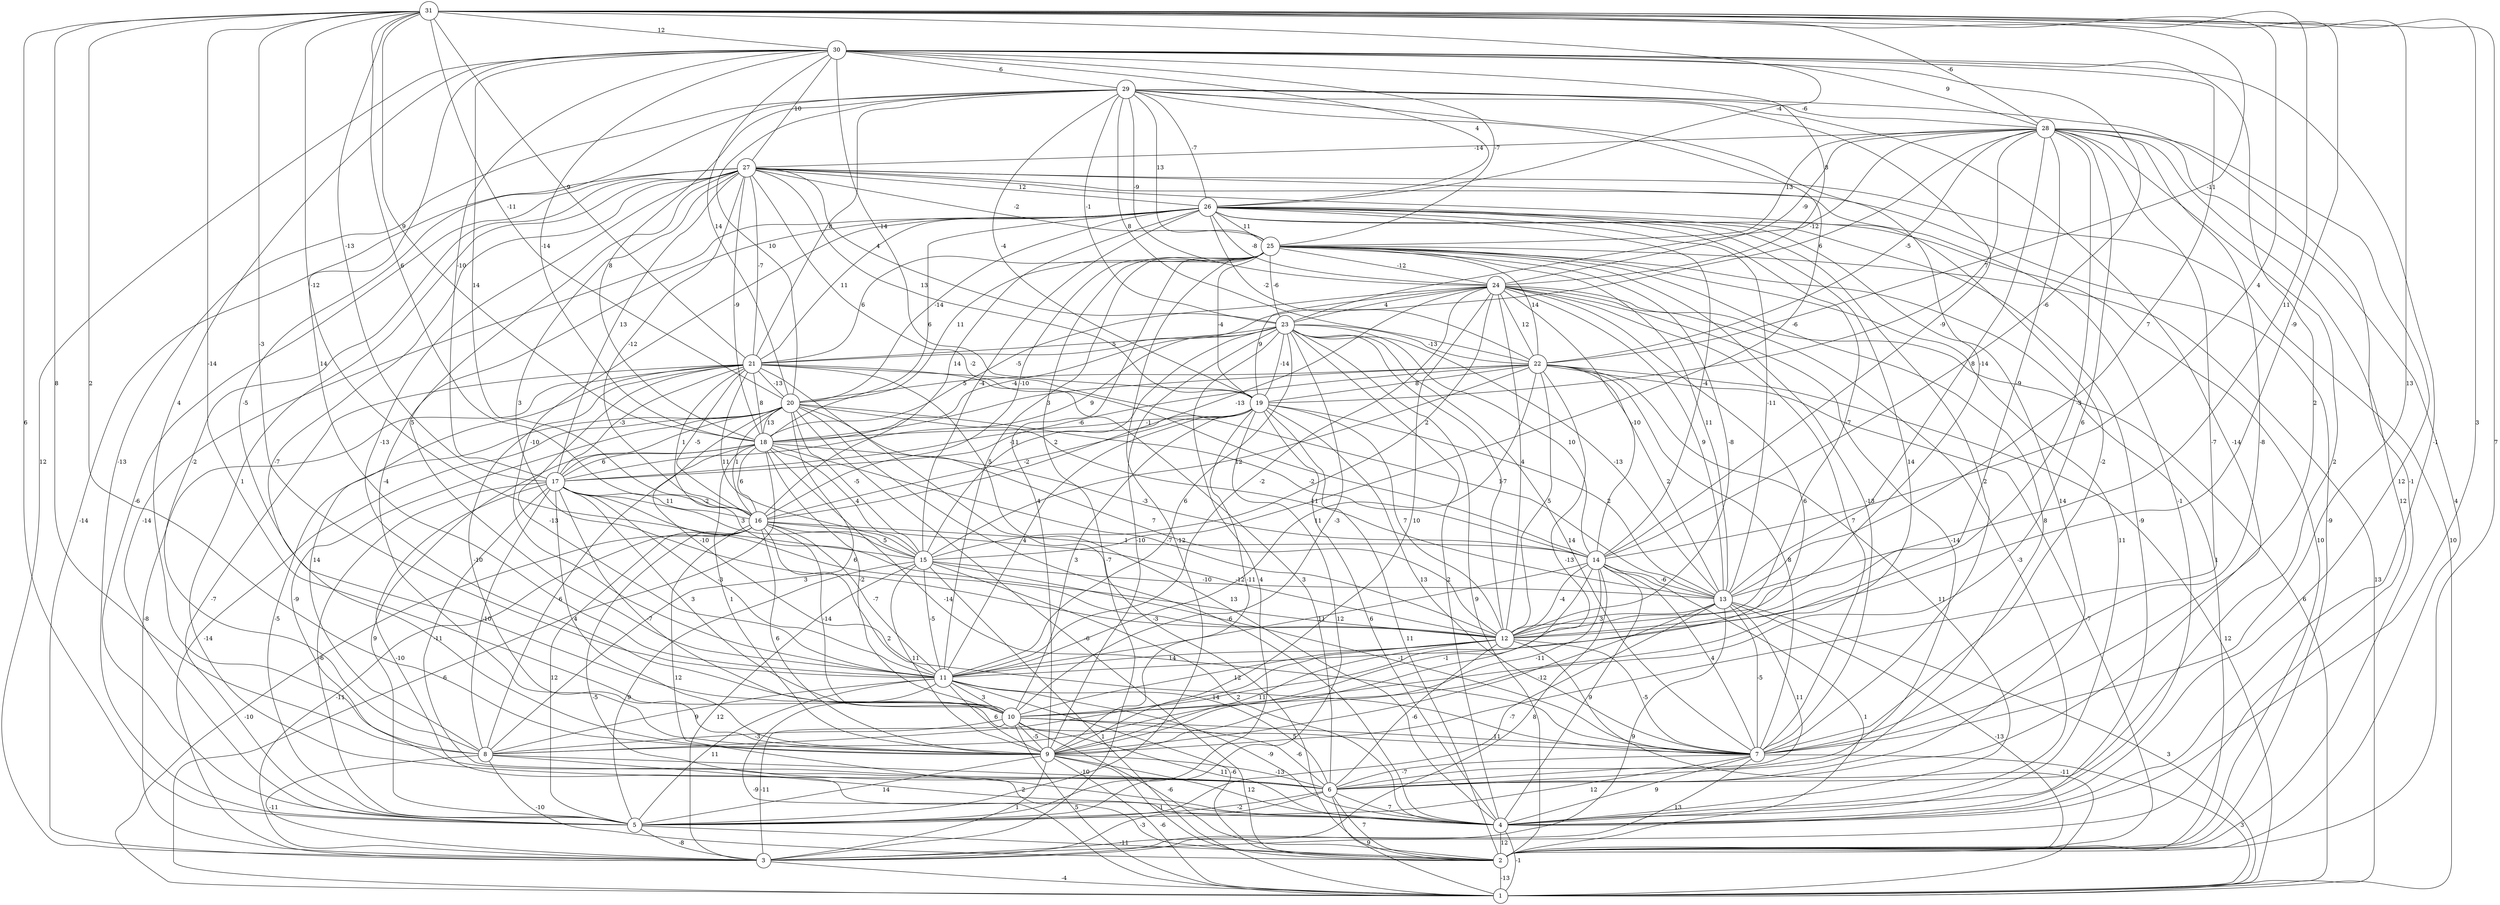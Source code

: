 graph { 
	 fontname="Helvetica,Arial,sans-serif" 
	 node [shape = circle]; 
	 31 -- 2 [label = "7"];
	 31 -- 4 [label = "3"];
	 31 -- 5 [label = "6"];
	 31 -- 7 [label = "13"];
	 31 -- 8 [label = "8"];
	 31 -- 9 [label = "2"];
	 31 -- 10 [label = "-14"];
	 31 -- 11 [label = "-3"];
	 31 -- 12 [label = "-9"];
	 31 -- 13 [label = "11"];
	 31 -- 14 [label = "4"];
	 31 -- 15 [label = "-12"];
	 31 -- 16 [label = "6"];
	 31 -- 17 [label = "-13"];
	 31 -- 18 [label = "9"];
	 31 -- 20 [label = "-11"];
	 31 -- 21 [label = "9"];
	 31 -- 22 [label = "-11"];
	 31 -- 26 [label = "-4"];
	 31 -- 28 [label = "-6"];
	 31 -- 30 [label = "12"];
	 30 -- 3 [label = "12"];
	 30 -- 4 [label = "-1"];
	 30 -- 7 [label = "2"];
	 30 -- 8 [label = "4"];
	 30 -- 11 [label = "14"];
	 30 -- 13 [label = "7"];
	 30 -- 14 [label = "-6"];
	 30 -- 16 [label = "14"];
	 30 -- 17 [label = "-10"];
	 30 -- 18 [label = "-14"];
	 30 -- 19 [label = "-14"];
	 30 -- 20 [label = "14"];
	 30 -- 24 [label = "8"];
	 30 -- 25 [label = "-7"];
	 30 -- 26 [label = "4"];
	 30 -- 27 [label = "10"];
	 30 -- 28 [label = "9"];
	 30 -- 29 [label = "6"];
	 29 -- 2 [label = "-1"];
	 29 -- 5 [label = "-13"];
	 29 -- 6 [label = "-14"];
	 29 -- 10 [label = "-5"];
	 29 -- 12 [label = "-14"];
	 29 -- 14 [label = "-9"];
	 29 -- 15 [label = "-6"];
	 29 -- 18 [label = "8"];
	 29 -- 19 [label = "-4"];
	 29 -- 20 [label = "10"];
	 29 -- 21 [label = "8"];
	 29 -- 22 [label = "8"];
	 29 -- 23 [label = "-1"];
	 29 -- 24 [label = "-9"];
	 29 -- 25 [label = "13"];
	 29 -- 26 [label = "-7"];
	 29 -- 28 [label = "-6"];
	 28 -- 2 [label = "4"];
	 28 -- 3 [label = "12"];
	 28 -- 4 [label = "12"];
	 28 -- 6 [label = "2"];
	 28 -- 7 [label = "-8"];
	 28 -- 9 [label = "-7"];
	 28 -- 10 [label = "6"];
	 28 -- 11 [label = "-3"];
	 28 -- 12 [label = "-9"];
	 28 -- 13 [label = "8"];
	 28 -- 19 [label = "7"];
	 28 -- 21 [label = "6"];
	 28 -- 22 [label = "-5"];
	 28 -- 23 [label = "-12"];
	 28 -- 24 [label = "-9"];
	 28 -- 25 [label = "13"];
	 28 -- 27 [label = "-14"];
	 27 -- 1 [label = "10"];
	 27 -- 2 [label = "-9"];
	 27 -- 3 [label = "-14"];
	 27 -- 4 [label = "-1"];
	 27 -- 5 [label = "-6"];
	 27 -- 6 [label = "1"];
	 27 -- 7 [label = "-2"];
	 27 -- 8 [label = "-2"];
	 27 -- 9 [label = "-7"];
	 27 -- 10 [label = "-13"];
	 27 -- 11 [label = "5"];
	 27 -- 12 [label = "3"];
	 27 -- 14 [label = "-2"];
	 27 -- 16 [label = "-12"];
	 27 -- 17 [label = "13"];
	 27 -- 18 [label = "-9"];
	 27 -- 19 [label = "13"];
	 27 -- 21 [label = "-7"];
	 27 -- 23 [label = "4"];
	 27 -- 25 [label = "-2"];
	 27 -- 26 [label = "12"];
	 26 -- 2 [label = "10"];
	 26 -- 4 [label = "-9"];
	 26 -- 5 [label = "-14"];
	 26 -- 6 [label = "14"];
	 26 -- 7 [label = "2"];
	 26 -- 9 [label = "-4"];
	 26 -- 10 [label = "14"];
	 26 -- 11 [label = "-10"];
	 26 -- 12 [label = "-7"];
	 26 -- 13 [label = "-11"];
	 26 -- 14 [label = "-4"];
	 26 -- 15 [label = "-4"];
	 26 -- 16 [label = "14"];
	 26 -- 18 [label = "6"];
	 26 -- 20 [label = "-14"];
	 26 -- 21 [label = "11"];
	 26 -- 22 [label = "-2"];
	 26 -- 24 [label = "-8"];
	 26 -- 25 [label = "11"];
	 25 -- 1 [label = "13"];
	 25 -- 2 [label = "1"];
	 25 -- 3 [label = "-7"];
	 25 -- 4 [label = "11"];
	 25 -- 5 [label = "-12"];
	 25 -- 6 [label = "8"];
	 25 -- 7 [label = "-13"];
	 25 -- 9 [label = "4"];
	 25 -- 11 [label = "5"];
	 25 -- 12 [label = "-8"];
	 25 -- 13 [label = "11"];
	 25 -- 16 [label = "-10"];
	 25 -- 19 [label = "-4"];
	 25 -- 20 [label = "11"];
	 25 -- 21 [label = "6"];
	 25 -- 22 [label = "14"];
	 25 -- 23 [label = "-6"];
	 25 -- 24 [label = "-12"];
	 24 -- 1 [label = "6"];
	 24 -- 4 [label = "-3"];
	 24 -- 6 [label = "-14"];
	 24 -- 7 [label = "7"];
	 24 -- 9 [label = "10"];
	 24 -- 10 [label = "6"];
	 24 -- 11 [label = "-2"];
	 24 -- 12 [label = "4"];
	 24 -- 13 [label = "9"];
	 24 -- 14 [label = "-10"];
	 24 -- 15 [label = "2"];
	 24 -- 16 [label = "-13"];
	 24 -- 18 [label = "-5"];
	 24 -- 19 [label = "9"];
	 24 -- 22 [label = "12"];
	 24 -- 23 [label = "4"];
	 23 -- 2 [label = "9"];
	 23 -- 4 [label = "2"];
	 23 -- 5 [label = "4"];
	 23 -- 7 [label = "14"];
	 23 -- 9 [label = "-10"];
	 23 -- 10 [label = "-3"];
	 23 -- 11 [label = "6"];
	 23 -- 12 [label = "-7"];
	 23 -- 13 [label = "-13"];
	 23 -- 14 [label = "10"];
	 23 -- 15 [label = "2"];
	 23 -- 17 [label = "9"];
	 23 -- 18 [label = "-4"];
	 23 -- 19 [label = "-14"];
	 23 -- 21 [label = "5"];
	 23 -- 22 [label = "-13"];
	 22 -- 1 [label = "12"];
	 22 -- 2 [label = "-7"];
	 22 -- 4 [label = "11"];
	 22 -- 7 [label = "8"];
	 22 -- 9 [label = "-13"];
	 22 -- 11 [label = "11"];
	 22 -- 12 [label = "5"];
	 22 -- 13 [label = "2"];
	 22 -- 15 [label = "12"];
	 22 -- 17 [label = "-6"];
	 22 -- 18 [label = "3"];
	 22 -- 19 [label = "8"];
	 22 -- 20 [label = "5"];
	 21 -- 2 [label = "-3"];
	 21 -- 3 [label = "-8"];
	 21 -- 4 [label = "13"];
	 21 -- 5 [label = "-7"];
	 21 -- 6 [label = "3"];
	 21 -- 8 [label = "14"];
	 21 -- 9 [label = "-10"];
	 21 -- 11 [label = "-13"];
	 21 -- 12 [label = "-2"];
	 21 -- 13 [label = "1"];
	 21 -- 15 [label = "11"];
	 21 -- 16 [label = "-5"];
	 21 -- 17 [label = "-3"];
	 21 -- 18 [label = "8"];
	 21 -- 20 [label = "-13"];
	 20 -- 2 [label = "-6"];
	 20 -- 3 [label = "-14"];
	 20 -- 4 [label = "-6"];
	 20 -- 5 [label = "-5"];
	 20 -- 6 [label = "-9"];
	 20 -- 8 [label = "3"];
	 20 -- 11 [label = "-10"];
	 20 -- 12 [label = "7"];
	 20 -- 13 [label = "11"];
	 20 -- 14 [label = "-2"];
	 20 -- 15 [label = "-5"];
	 20 -- 16 [label = "1"];
	 20 -- 17 [label = "1"];
	 20 -- 18 [label = "13"];
	 19 -- 2 [label = "11"];
	 19 -- 4 [label = "6"];
	 19 -- 5 [label = "12"];
	 19 -- 7 [label = "13"];
	 19 -- 9 [label = "-11"];
	 19 -- 10 [label = "3"];
	 19 -- 11 [label = "4"];
	 19 -- 12 [label = "7"];
	 19 -- 13 [label = "2"];
	 19 -- 16 [label = "-2"];
	 19 -- 17 [label = "-11"];
	 19 -- 18 [label = "-1"];
	 18 -- 1 [label = "6"];
	 18 -- 5 [label = "9"];
	 18 -- 7 [label = "-14"];
	 18 -- 8 [label = "6"];
	 18 -- 9 [label = "1"];
	 18 -- 10 [label = "-2"];
	 18 -- 12 [label = "-7"];
	 18 -- 14 [label = "-3"];
	 18 -- 15 [label = "4"];
	 18 -- 16 [label = "6"];
	 18 -- 17 [label = "6"];
	 17 -- 4 [label = "-10"];
	 17 -- 5 [label = "-6"];
	 17 -- 6 [label = "-11"];
	 17 -- 7 [label = "-7"];
	 17 -- 8 [label = "-10"];
	 17 -- 9 [label = "4"];
	 17 -- 10 [label = "3"];
	 17 -- 11 [label = "-3"];
	 17 -- 12 [label = "6"];
	 17 -- 15 [label = "3"];
	 17 -- 16 [label = "11"];
	 16 -- 1 [label = "-10"];
	 16 -- 2 [label = "-5"];
	 16 -- 3 [label = "-11"];
	 16 -- 4 [label = "12"];
	 16 -- 5 [label = "12"];
	 16 -- 7 [label = "2"];
	 16 -- 9 [label = "6"];
	 16 -- 10 [label = "-14"];
	 16 -- 11 [label = "-7"];
	 16 -- 12 [label = "-12"];
	 16 -- 14 [label = "1"];
	 16 -- 15 [label = "5"];
	 15 -- 1 [label = "1"];
	 15 -- 3 [label = "12"];
	 15 -- 4 [label = "2"];
	 15 -- 5 [label = "9"];
	 15 -- 7 [label = "-1"];
	 15 -- 9 [label = "11"];
	 15 -- 11 [label = "-5"];
	 15 -- 13 [label = "-10"];
	 14 -- 2 [label = "1"];
	 14 -- 3 [label = "8"];
	 14 -- 4 [label = "9"];
	 14 -- 7 [label = "4"];
	 14 -- 8 [label = "-1"];
	 14 -- 9 [label = "-11"];
	 14 -- 11 [label = "11"];
	 14 -- 12 [label = "-4"];
	 14 -- 13 [label = "-6"];
	 13 -- 1 [label = "3"];
	 13 -- 2 [label = "-13"];
	 13 -- 3 [label = "9"];
	 13 -- 5 [label = "-7"];
	 13 -- 6 [label = "11"];
	 13 -- 7 [label = "-5"];
	 13 -- 9 [label = "-12"];
	 13 -- 12 [label = "3"];
	 12 -- 1 [label = "-11"];
	 12 -- 6 [label = "-6"];
	 12 -- 7 [label = "-5"];
	 12 -- 8 [label = "14"];
	 12 -- 9 [label = "11"];
	 12 -- 10 [label = "12"];
	 12 -- 11 [label = "14"];
	 11 -- 1 [label = "-9"];
	 11 -- 2 [label = "-6"];
	 11 -- 4 [label = "-9"];
	 11 -- 5 [label = "11"];
	 11 -- 6 [label = "5"];
	 11 -- 8 [label = "9"];
	 11 -- 9 [label = "6"];
	 11 -- 10 [label = "3"];
	 10 -- 1 [label = "5"];
	 10 -- 2 [label = "-6"];
	 10 -- 3 [label = "-11"];
	 10 -- 4 [label = "11"];
	 10 -- 6 [label = "-6"];
	 10 -- 7 [label = "11"];
	 10 -- 8 [label = "-3"];
	 10 -- 9 [label = "-5"];
	 9 -- 1 [label = "-6"];
	 9 -- 2 [label = "-1"];
	 9 -- 3 [label = "1"];
	 9 -- 4 [label = "12"];
	 9 -- 5 [label = "14"];
	 9 -- 6 [label = "-13"];
	 8 -- 2 [label = "-10"];
	 8 -- 3 [label = "-11"];
	 8 -- 4 [label = "2"];
	 8 -- 6 [label = "-10"];
	 7 -- 1 [label = "3"];
	 7 -- 3 [label = "13"];
	 7 -- 4 [label = "9"];
	 7 -- 5 [label = "12"];
	 7 -- 6 [label = "-7"];
	 6 -- 1 [label = "9"];
	 6 -- 2 [label = "7"];
	 6 -- 3 [label = "-3"];
	 6 -- 4 [label = "7"];
	 6 -- 5 [label = "-2"];
	 5 -- 2 [label = "-11"];
	 5 -- 3 [label = "-8"];
	 4 -- 1 [label = "-1"];
	 4 -- 2 [label = "12"];
	 3 -- 1 [label = "-4"];
	 2 -- 1 [label = "-13"];
	 1;
	 2;
	 3;
	 4;
	 5;
	 6;
	 7;
	 8;
	 9;
	 10;
	 11;
	 12;
	 13;
	 14;
	 15;
	 16;
	 17;
	 18;
	 19;
	 20;
	 21;
	 22;
	 23;
	 24;
	 25;
	 26;
	 27;
	 28;
	 29;
	 30;
	 31;
}
